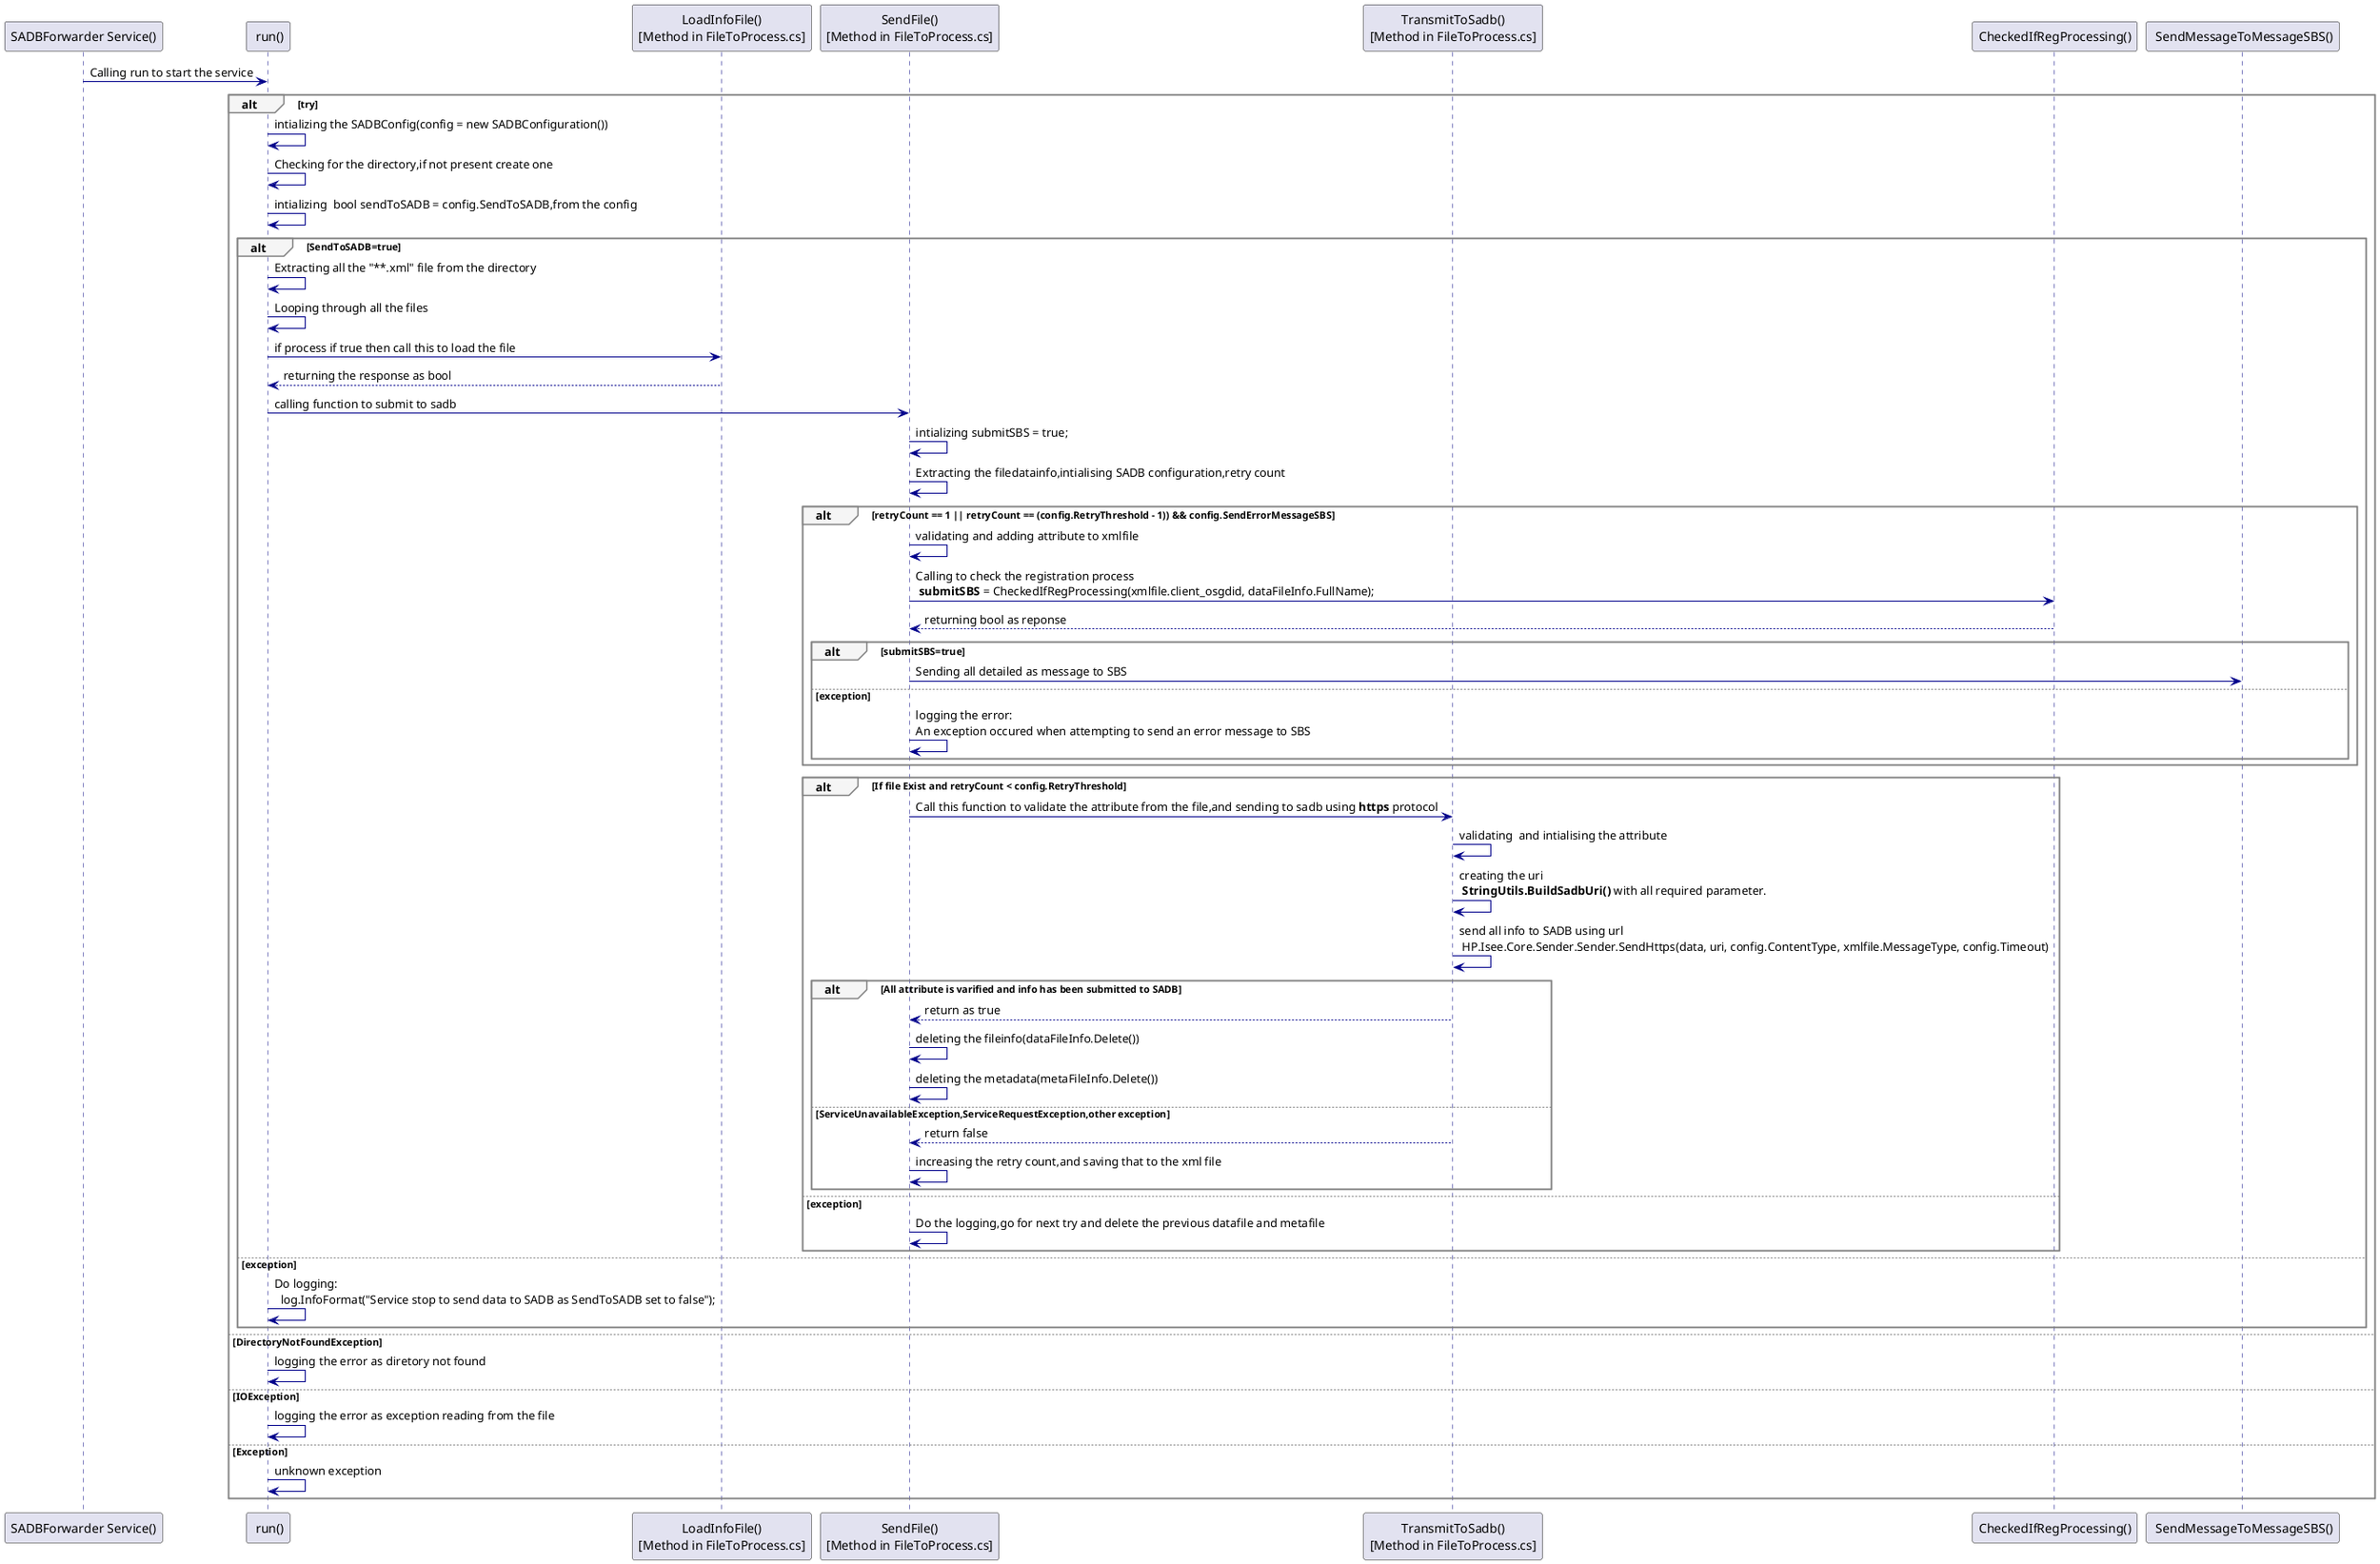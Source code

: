 @startuml "SADB Forwarder Sequence Diagram"

' Customize the appearance
skinparam sequenceArrowColor DarkBlue
skinparam sequenceLifeLineBorderColor Navy
skinparam sequenceGroupBorderColor Gray
skinparam sequenceGroupBackgroundColor WhiteSmoke
skinparam noteBorderColor DarkGoldenRod
skinparam noteBackgroundColor LightYellow


participant "SADBForwarder Service()" as sadb
participant " run()" as r
participant "LoadInfoFile()\n[Method in FileToProcess.cs]" as lf
participant  "SendFile()\n[Method in FileToProcess.cs]" as sf
participant  "TransmitToSadb()\n[Method in FileToProcess.cs]" as ts 
participant "CheckedIfRegProcessing()" as cp 
participant " SendMessageToMessageSBS()" as sm


sadb->r:Calling run to start the service
alt try
r->r:intializing the SADBConfig(config = new SADBConfiguration())
r->r:Checking for the directory,if not present create one
r->r:intializing  bool sendToSADB = config.SendToSADB,from the config

alt SendToSADB=true
  r->r:Extracting all the "**.xml" file from the directory
  r->r:Looping through all the files
  r->lf:if process if true then call this to load the file
  lf-->r:returning the response as bool
  r->sf:calling function to submit to sadb
  sf->sf:intializing submitSBS = true;
  sf->sf:Extracting the filedatainfo,intialising SADB configuration,retry count

  alt retryCount == 1 || retryCount == (config.RetryThreshold - 1)) && config.SendErrorMessageSBS
  sf->sf:validating and adding attribute to xmlfile
   sf->cp:Calling to check the registration process\n <b>submitSBS</b> = CheckedIfRegProcessing(xmlfile.client_osgdid, dataFileInfo.FullName);
   cp-->sf:returning bool as reponse
   alt submitSBS=true
    sf->sm:Sending all detailed as message to SBS
   else exception
    sf->sf:logging the error:\nAn exception occured when attempting to send an error message to SBS
   end
  end
  
  alt If file Exist and retryCount < config.RetryThreshold
  sf->ts:Call this function to validate the attribute from the file,and sending to sadb using <b>https</b> protocol
  ts->ts:validating  and intialising the attribute
  ts->ts:creating the uri\n <b>StringUtils.BuildSadbUri()</b> with all required parameter.
  ts->ts: send all info to SADB using url\n HP.Isee.Core.Sender.Sender.SendHttps(data, uri, config.ContentType, xmlfile.MessageType, config.Timeout)
  
  alt All attribute is varified and info has been submitted to SADB
  ts-->sf:return as true
  sf->sf:deleting the fileinfo(dataFileInfo.Delete())
  sf->sf:deleting the metadata(metaFileInfo.Delete())
  else ServiceUnavailableException,ServiceRequestException,other exception
  ts-->sf:return false
  sf->sf:increasing the retry count,and saving that to the xml file

  end
  else exception
  sf->sf:Do the logging,go for next try and delete the previous datafile and metafile
  end
else exception
  r->r:Do logging:\n  log.InfoFormat("Service stop to send data to SADB as SendToSADB set to false");
end
 else DirectoryNotFoundException
 r->r:logging the error as diretory not found
 else IOException
 r->r:logging the error as exception reading from the file
 else Exception
 r->r:unknown exception
end

@enduml